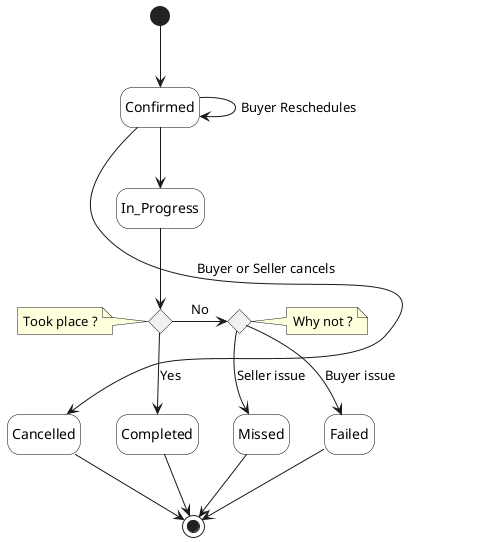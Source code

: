 @startuml

'skinparam Linetype polyline
'skinparam Linetype ortho
skinparam state {
    BackgroundColor White
    BorderColor Black
}
hide empty description

'''decisions'''
state Took_place <<choice>> 
 note left of Took_place : Took place ?

 '''decisions'''
state Why_not <<choice>> 
 note right of Why_not : Why not ?

''' diagram'''
[*] -d-> Confirmed

Confirmed -d-> Confirmed: Buyer Reschedules
Confirmed -d-> In_Progress
In_Progress -d-> Took_place
Took_place -d-> Completed: Yes
Took_place -r-> Why_not: No
Why_not -d-> Missed: Seller issue
Why_not -d-> Failed: Buyer issue
Confirmed -r[norank]-> Cancelled : Buyer or Seller cancels

Cancelled -d-> [*]
Missed -d-> [*]
Completed -d-> [*]
Failed -d-> [*]

 
@enduml